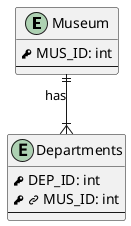 @startuml db
' hide circle

skinparam linetype ortho

!define PK <&key>
!define FK <&link-intact>

entity Museum {
  PK MUS_ID: int
  --
}

entity Departments {
  PK DEP_ID: int
  PK FK MUS_ID: int
  --
}


Museum ||--|{ Departments: has
@enduml